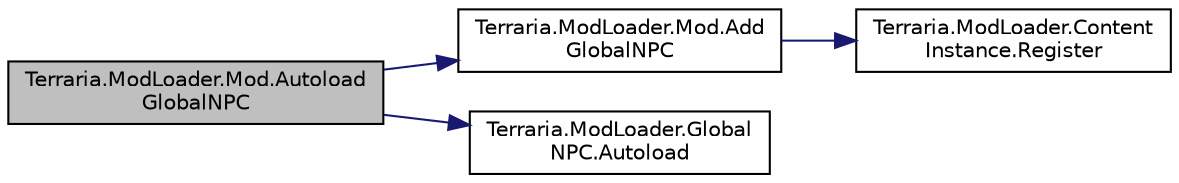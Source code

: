 digraph "Terraria.ModLoader.Mod.AutoloadGlobalNPC"
{
 // LATEX_PDF_SIZE
  edge [fontname="Helvetica",fontsize="10",labelfontname="Helvetica",labelfontsize="10"];
  node [fontname="Helvetica",fontsize="10",shape=record];
  rankdir="LR";
  Node1 [label="Terraria.ModLoader.Mod.Autoload\lGlobalNPC",height=0.2,width=0.4,color="black", fillcolor="grey75", style="filled", fontcolor="black",tooltip=" "];
  Node1 -> Node2 [color="midnightblue",fontsize="10",style="solid",fontname="Helvetica"];
  Node2 [label="Terraria.ModLoader.Mod.Add\lGlobalNPC",height=0.2,width=0.4,color="black", fillcolor="white", style="filled",URL="$class_terraria_1_1_mod_loader_1_1_mod.html#a819d35ecbf232095887b7c7c5f548624",tooltip="Adds the given GlobalNPC instance to this mod with the provided name."];
  Node2 -> Node3 [color="midnightblue",fontsize="10",style="solid",fontname="Helvetica"];
  Node3 [label="Terraria.ModLoader.Content\lInstance.Register",height=0.2,width=0.4,color="black", fillcolor="white", style="filled",URL="$class_terraria_1_1_mod_loader_1_1_content_instance.html#a9056e387eacb153e6b1c64aa8a08778a",tooltip=" "];
  Node1 -> Node4 [color="midnightblue",fontsize="10",style="solid",fontname="Helvetica"];
  Node4 [label="Terraria.ModLoader.Global\lNPC.Autoload",height=0.2,width=0.4,color="black", fillcolor="white", style="filled",URL="$class_terraria_1_1_mod_loader_1_1_global_n_p_c.html#a7152e134e1faf0fa685644c3e6f6b1f2",tooltip="Allows you to automatically load a GlobalNPC instead of using Mod.AddGlobalNPC. Return true to allow ..."];
}
